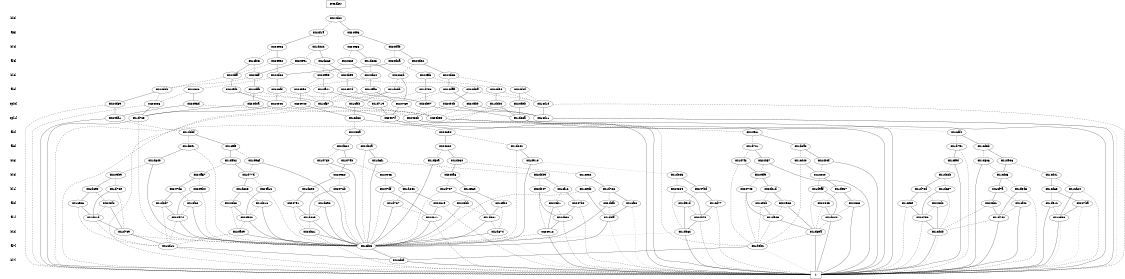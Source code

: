 digraph "DD" {
size = "7.5,10"
center = true;
edge [dir = none];
{ node [shape = plaintext];
  edge [style = invis];
  "CONST NODES" [style = invis];
" b[5] " -> " a[5] " -> " b[4] " -> " a[4] " -> " b[6] " -> " a[6] " -> " op[0] " -> " op[1] " -> " a[2] " -> " a[3] " -> " b[3] " -> " b[0] " -> " b[1] " -> " a[0] " -> " a[1] " -> " b[2] " -> " a[7] " -> " b[7] " -> "CONST NODES"; 
}
{ rank = same; node [shape = box]; edge [style = invis];
"  overflow  "; }
{ rank = same; " b[5] ";
"0x24dc2";
}
{ rank = same; " a[5] ";
"0x24f1a";
"0x24de6";
}
{ rank = same; " b[4] ";
"0x24e88";
"0x24dae";
"0x1d02c";
"0x24ee8";
}
{ rank = same; " a[4] ";
"0x24de2";
"0x24e91";
"0x1d86e";
"0x1d603";
"0x24d2a";
"0x24ee2";
"0x1cf05";
"0x24cce";
}
{ rank = same; " b[6] ";
"0x24be9";
"0x24d88";
"0x24ef6";
"0x24c3d";
"0x24cff";
"0x24dff";
"0x24e95";
"0x24d65";
"0x24d64";
}
{ rank = same; " a[6] ";
"0x24e98";
"0x24a21";
"0x24e7d";
"0x24d2b";
"0x1d0dd";
"0x24ea6";
"0x24daa";
"0x24c8c";
"0x24de4";
"0x24ef0";
"0x1d753";
"0x24d2f";
"0x24cfd";
"0x24dfb";
"0x24d5a";
}
{ rank = same; " op[0] ";
"0x24deb";
"0x1d0b0";
"0x24be7";
"0x1cfd4";
"0x1d719";
"0x24d0a";
"0x24940";
"0x24ebe";
"0x24e5d";
"0x24759";
"0x24e4c";
"0x1cd1e";
"0x24d89";
"0x24e4b";
"0x1cf57";
"0x24c06";
}
{ rank = same; " op[1] ";
"0x24b53";
"0x24c7f";
"0x24dd1";
"0x248cb";
"0x1cd32";
"0x1d7c5";
"0x1d68a";
"0x1cd11";
}
{ rank = same; " a[2] ";
"0x1d8bf";
"0x1cdf4";
"0x249c1";
"0x24894";
"0x2485a";
}
{ rank = same; " a[3] ";
"0x1d642";
"0x24b2a";
"0x1d791";
"0x1d8a3";
"0x24802";
"0x1d5e1";
"0x1cefe";
"0x1cd5b";
"0x1d701";
"0x24b32";
}
{ rank = same; " b[3] ";
"0x1d8c6";
"0x24b4f";
"0x24b57";
"0x1d030";
"0x1d7f2";
"0x1d73b";
"0x1d906";
"0x1d5ca";
"0x1d910";
"0x1d9b2";
"0x1d64b";
"0x1d6f1";
"0x1cfed";
"0x1d96f";
"0x1cd40";
"0x1d7eb";
}
{ rank = same; " b[0] ";
"0x24bb9";
"0x1ce02";
"0x249b9";
"0x249f9";
"0x1d02b";
"0x24930";
"0x1d003";
"0x1cec9";
"0x24a57";
"0x1cd41";
"0x24943";
"0x1d77d";
"0x24ca6";
"0x1cdc3";
}
{ rank = same; " b[1] ";
"0x1d890";
"0x247d8";
"0x1d728";
"0x1d637";
"0x24a1c";
"0x1d957";
"0x1d76e";
"0x1d707";
"0x249b0";
"0x1d5d3";
"0x1ce4b";
"0x1d64c";
"0x24884";
"0x1cf1c";
"0x247bd";
"0x24743";
"0x1ce69";
"0x1d9af";
"0x1d78d";
"0x1cf7a";
"0x24b47";
"0x1cd65";
"0x1d6e0";
"0x2472b";
"0x1cd24";
"0x247df";
"0x24b1d";
"0x1d825";
}
{ rank = same; " a[0] ";
"0x24bfb";
"0x1cece";
"0x248bb";
"0x24963";
"0x1ce06";
"0x1ceb8";
"0x1d91c";
"0x1d767";
"0x1d898";
"0x248b8";
"0x1d0d7";
"0x24c19";
"0x247b8";
"0x1cd77";
"0x24cb1";
"0x1cf66";
"0x1ce3b";
"0x248f2";
"0x1cf42";
"0x24cc3";
"0x24cbc";
"0x247e1";
"0x1cf8c";
"0x24845";
"0x1d016";
"0x24cd2";
"0x247ba";
"0x1d91d";
}
{ rank = same; " a[1] ";
"0x24b3c";
"0x1d742";
"0x2475c";
"0x24c11";
"0x1d8ff";
"0x1d01d";
"0x24b73";
"0x1d061";
"0x24974";
"0x1d8c5";
"0x2490c";
"0x1cd08";
"0x1d842";
"0x1d943";
}
{ rank = same; " b[2] ";
"0x24b81";
"0x1d674";
"0x1d69a";
"0x1d98c";
"0x24912";
"0x1d7c9";
"0x24a09";
"0x1cd0b";
}
{ rank = same; " a[7] ";
"0x1d9bc";
"0x1cd1c";
"0x1cf25";
}
{ rank = same; " b[7] ";
"0x1cd0f";
}
{ rank = same; "CONST NODES";
{ node [shape = box]; "0x1ccfc";
}
}
"  overflow  " -> "0x24dc2" [style = dotted];
"0x24dc2" -> "0x24de6";
"0x24dc2" -> "0x24f1a" [style = dashed];
"0x24f1a" -> "0x24ee8";
"0x24f1a" -> "0x1d02c" [style = dashed];
"0x24de6" -> "0x24dae";
"0x24de6" -> "0x24e88" [style = dashed];
"0x24e88" -> "0x1d603";
"0x24e88" -> "0x24cce" [style = dashed];
"0x24dae" -> "0x24de2";
"0x24dae" -> "0x24d2a" [style = dashed];
"0x1d02c" -> "0x1d86e";
"0x1d02c" -> "0x24e91" [style = dashed];
"0x24ee8" -> "0x24ee2";
"0x24ee8" -> "0x1cf05" [style = dashed];
"0x24de2" -> "0x24d65";
"0x24de2" -> "0x24c3d" [style = dashed];
"0x24e91" -> "0x24cff";
"0x24e91" -> "0x24be9" [style = dashed];
"0x1d86e" -> "0x24be9";
"0x1d86e" -> "0x24e95" [style = dashed];
"0x1d603" -> "0x24c3d";
"0x1d603" -> "0x24d64" [style = dashed];
"0x24d2a" -> "0x24d88";
"0x24d2a" -> "0x24ef6" [style = dashed];
"0x24ee2" -> "0x24d88";
"0x24ee2" -> "0x24dff" [style = dashed];
"0x1cf05" -> "0x24dff";
"0x1cf05" -> "0x24cff" [style = dashed];
"0x24cce" -> "0x24d64";
"0x24cce" -> "0x24e95" [style = dashed];
"0x24be9" -> "0x24e7d";
"0x24be9" -> "0x24de4" [style = dashed];
"0x24d88" -> "0x24cfd";
"0x24d88" -> "0x24c8c" [style = dashed];
"0x24ef6" -> "0x1d753";
"0x24ef6" -> "0x24d5a" [style = dashed];
"0x24c3d" -> "0x24759";
"0x24c3d" -> "0x1d0dd" [style = dashed];
"0x24cff" -> "0x24dfb";
"0x24cff" -> "0x24d2b" [style = dashed];
"0x24dff" -> "0x24ef0";
"0x24dff" -> "0x24d2b" [style = dashed];
"0x24e95" -> "0x24a21";
"0x24e95" -> "0x24e98" [style = dashed];
"0x24d65" -> "0x24daa";
"0x24d65" -> "0x24d2f" [style = dashed];
"0x24d64" -> "0x24ea6";
"0x24d64" -> "0x24e98" [style = dashed];
"0x24e98" -> "0x24940";
"0x24e98" -> "0x1cf57" [style = dashed];
"0x24a21" -> "0x1d719";
"0x24a21" -> "0x1cf57" [style = dashed];
"0x24e7d" -> "0x24be7";
"0x24e7d" -> "0x1cf57" [style = dashed];
"0x24d2b" -> "0x24d89";
"0x24d2b" -> "0x24c06" [style = dashed];
"0x1d0dd" -> "0x1cfd4";
"0x1d0dd" -> "0x1cf57" [style = dashed];
"0x24ea6" -> "0x24759";
"0x24ea6" -> "0x1cf57" [style = dashed];
"0x24daa" -> "0x24ebe";
"0x24daa" -> "0x24759" [style = dashed];
"0x24c8c" -> "0x24e5d";
"0x24c8c" -> "0x24c06" [style = dashed];
"0x24de4" -> "0x1d0b0";
"0x24de4" -> "0x1cd1e" [style = dashed];
"0x24ef0" -> "0x24e4c";
"0x24ef0" -> "0x1cf57" [style = dashed];
"0x1d753" -> "0x24be7";
"0x1d753" -> "0x1d719" [style = dashed];
"0x24d2f" -> "0x24deb";
"0x24d2f" -> "0x1cd1e" [style = dashed];
"0x24cfd" -> "0x24e4c";
"0x24cfd" -> "0x24759" [style = dashed];
"0x24dfb" -> "0x24d0a";
"0x24dfb" -> "0x1cf57" [style = dashed];
"0x24d5a" -> "0x24e4b";
"0x24d5a" -> "0x1cd1e" [style = dashed];
"0x24deb" -> "0x1d68a";
"0x24deb" -> "0x24b53" [style = dashed];
"0x1d0b0" -> "0x1d68a";
"0x1d0b0" -> "0x1ccfc" [style = dashed];
"0x24be7" -> "0x1cd11";
"0x24be7" -> "0x248cb" [style = dashed];
"0x1cfd4" -> "0x1cd32";
"0x1cfd4" -> "0x24b53" [style = dashed];
"0x1d719" -> "0x24c7f";
"0x1d719" -> "0x248cb" [style = dashed];
"0x24d0a" -> "0x1d7c5";
"0x24d0a" -> "0x248cb" [style = dashed];
"0x24940" -> "0x1cd32";
"0x24940" -> "0x1ccfc" [style = dashed];
"0x24ebe" -> "0x1cd11";
"0x24ebe" -> "0x24b53" [style = dashed];
"0x24e5d" -> "0x24dd1";
"0x24e5d" -> "0x24b53" [style = dashed];
"0x24759" -> "0x24c7f";
"0x24759" -> "0x24b53" [style = dashed];
"0x24e4c" -> "0x1d7c5";
"0x24e4c" -> "0x24b53" [style = dashed];
"0x1cd1e" -> "0x1cd11";
"0x1cd1e" -> "0x1ccfc" [style = dashed];
"0x24d89" -> "0x24dd1";
"0x24d89" -> "0x1ccfc" [style = dashed];
"0x24e4b" -> "0x1d68a";
"0x24e4b" -> "0x248cb" [style = dashed];
"0x1cf57" -> "0x24c7f";
"0x1cf57" -> "0x1ccfc" [style = dashed];
"0x24c06" -> "0x1d7c5";
"0x24c06" -> "0x1ccfc" [style = dashed];
"0x24b53" -> "0x1ccfc";
"0x24b53" -> "0x249c1" [style = dashed];
"0x24c7f" -> "0x1ccfc";
"0x24c7f" -> "0x24894" [style = dashed];
"0x24dd1" -> "0x1ccfc";
"0x24dd1" -> "0x1d8bf" [style = dashed];
"0x248cb" -> "0x1ccfc";
"0x248cb" -> "0x1d9bc" [style = dashed];
"0x1cd32" -> "0x1ccfc";
"0x1cd32" -> "0x2485a" [style = dashed];
"0x1d7c5" -> "0x1ccfc";
"0x1d7c5" -> "0x1cf25" [style = dashed];
"0x1d68a" -> "0x1ccfc";
"0x1d68a" -> "0x1cdf4" [style = dotted];
"0x1cd11" -> "0x1ccfc";
"0x1cd11" -> "0x1ccfc" [style = dotted];
"0x1d8bf" -> "0x1cefe";
"0x1d8bf" -> "0x1d5e1" [style = dashed];
"0x1cdf4" -> "0x1cd5b";
"0x1cdf4" -> "0x1d791" [style = dashed];
"0x249c1" -> "0x1d8a3";
"0x249c1" -> "0x1d701" [style = dashed];
"0x24894" -> "0x24802";
"0x24894" -> "0x1d642" [style = dashed];
"0x2485a" -> "0x24b32";
"0x2485a" -> "0x24b2a" [style = dashed];
"0x1d642" -> "0x1d910";
"0x1d642" -> "0x1cf25" [style = dashed];
"0x24b2a" -> "0x1d6f1";
"0x24b2a" -> "0x1cf25" [style = dashed];
"0x1d791" -> "0x1cfed";
"0x1d791" -> "0x1ccfc" [style = dashed];
"0x1d8a3" -> "0x24b4f";
"0x1d8a3" -> "0x1cd40" [style = dashed];
"0x24802" -> "0x1d030";
"0x24802" -> "0x1d5ca" [style = dashed];
"0x1d5e1" -> "0x1d64b";
"0x1d5e1" -> "0x1cf25" [style = dashed];
"0x1cefe" -> "0x1d9b2";
"0x1cefe" -> "0x1d96f" [style = dashed];
"0x1cd5b" -> "0x1d906";
"0x1cd5b" -> "0x1d8c6" [style = dashed];
"0x1d701" -> "0x24b57";
"0x1d701" -> "0x1d7f2" [style = dashed];
"0x24b32" -> "0x1d7eb";
"0x24b32" -> "0x1d73b" [style = dashed];
"0x1d8c6" -> "0x1ccfc";
"0x1d8c6" -> "0x1cdc3" [style = dashed];
"0x24b4f" -> "0x1ccfc";
"0x24b4f" -> "0x1cec9" [style = dashed];
"0x24b57" -> "0x1ccfc";
"0x24b57" -> "0x249f9" [style = dashed];
"0x1d030" -> "0x24ca6";
"0x1d030" -> "0x1ce02" [style = dashed];
"0x1d7f2" -> "0x249f9";
"0x1d7f2" -> "0x1d9bc" [style = dashed];
"0x1d73b" -> "0x1cf25";
"0x1d73b" -> "0x24930" [style = dashed];
"0x1d906" -> "0x1cdc3";
"0x1d906" -> "0x1cd41" [style = dashed];
"0x1d5ca" -> "0x1cf25";
"0x1d5ca" -> "0x24ca6" [style = dashed];
"0x1d910" -> "0x1cf25";
"0x1d910" -> "0x1d003" [style = dotted];
"0x1d9b2" -> "0x1d77d";
"0x1d9b2" -> "0x24a57" [style = dashed];
"0x1d64b" -> "0x1cf25";
"0x1d64b" -> "0x249b9" [style = dashed];
"0x1d6f1" -> "0x1cf25";
"0x1d6f1" -> "0x24bb9" [style = dashed];
"0x1cfed" -> "0x1ccfc";
"0x1cfed" -> "0x1d02b" [style = dotted];
"0x1d96f" -> "0x1cf25";
"0x1d96f" -> "0x1d77d" [style = dashed];
"0x1cd40" -> "0x1cec9";
"0x1cd40" -> "0x1d9bc" [style = dashed];
"0x1d7eb" -> "0x24930";
"0x1d7eb" -> "0x24943" [style = dashed];
"0x24bb9" -> "0x1cf1c";
"0x24bb9" -> "0x24b47" [style = dashed];
"0x1ce02" -> "0x1d728";
"0x1ce02" -> "0x1ce4b" [style = dashed];
"0x249b9" -> "0x1d6e0";
"0x249b9" -> "0x1d76e" [style = dashed];
"0x249f9" -> "0x24b1d";
"0x249f9" -> "0x24743" [style = dashed];
"0x1d02b" -> "0x1d78d";
"0x1d02b" -> "0x1d637" [style = dashed];
"0x24930" -> "0x1d890";
"0x24930" -> "0x2472b" [style = dashed];
"0x1d003" -> "0x247bd";
"0x1d003" -> "0x24884" [style = dashed];
"0x1cec9" -> "0x1d957";
"0x1cec9" -> "0x1d9af" [style = dashed];
"0x24a57" -> "0x247d8";
"0x24a57" -> "0x249b0" [style = dashed];
"0x1cd41" -> "0x1cd65";
"0x1cd41" -> "0x1cd24" [style = dashed];
"0x24943" -> "0x1d64c";
"0x24943" -> "0x247df" [style = dashed];
"0x1d77d" -> "0x1d825";
"0x1d77d" -> "0x24a1c" [style = dashed];
"0x24ca6" -> "0x1ce69";
"0x24ca6" -> "0x1d707" [style = dashed];
"0x1cdc3" -> "0x1cf7a";
"0x1cdc3" -> "0x1d5d3" [style = dashed];
"0x1d890" -> "0x247e1";
"0x1d890" -> "0x1d898" [style = dashed];
"0x247d8" -> "0x1d0d7";
"0x247d8" -> "0x1cf66" [style = dashed];
"0x1d728" -> "0x1cf8c";
"0x1d728" -> "0x24bfb" [style = dashed];
"0x1d637" -> "0x2475c";
"0x1d637" -> "0x1cd0b" [style = dashed];
"0x24a1c" -> "0x2490c";
"0x24a1c" -> "0x1cf25" [style = dashed];
"0x1d957" -> "0x24cc3";
"0x1d957" -> "0x24845" [style = dashed];
"0x1d76e" -> "0x1d01d";
"0x1d76e" -> "0x1d7c9" [style = dashed];
"0x1d707" -> "0x1d061";
"0x1d707" -> "0x1cf25" [style = dashed];
"0x249b0" -> "0x24974";
"0x249b0" -> "0x1cf25" [style = dashed];
"0x1d5d3" -> "0x1d742";
"0x1d5d3" -> "0x1ccfc" [style = dashed];
"0x1ce4b" -> "0x1d8ff";
"0x1ce4b" -> "0x1cf25" [style = dashed];
"0x1d64c" -> "0x24c19";
"0x1d64c" -> "0x1d767" [style = dashed];
"0x24884" -> "0x24b73";
"0x24884" -> "0x1d98c" [style = dashed];
"0x1cf1c" -> "0x247b8";
"0x1cf1c" -> "0x24cb1" [style = dashed];
"0x247bd" -> "0x1cd77";
"0x247bd" -> "0x1d91d" [style = dashed];
"0x24743" -> "0x1d943";
"0x24743" -> "0x1d9bc" [style = dashed];
"0x1ce69" -> "0x1ceb8";
"0x1ce69" -> "0x248bb" [style = dashed];
"0x1d9af" -> "0x1d842";
"0x1d9af" -> "0x1d69a" [style = dashed];
"0x1d78d" -> "0x1cece";
"0x1d78d" -> "0x24cd2" [style = dashed];
"0x1cf7a" -> "0x24cbc";
"0x1cf7a" -> "0x1cf42" [style = dashed];
"0x24b47" -> "0x24b3c";
"0x24b47" -> "0x24912" [style = dashed];
"0x1cd65" -> "0x247ba";
"0x1cd65" -> "0x1d91c" [style = dashed];
"0x1d6e0" -> "0x1ce06";
"0x1d6e0" -> "0x248f2" [style = dashed];
"0x2472b" -> "0x1d8c5";
"0x2472b" -> "0x1cf25" [style = dashed];
"0x1cd24" -> "0x1cd08";
"0x1cd24" -> "0x1ccfc" [style = dashed];
"0x247df" -> "0x24c11";
"0x247df" -> "0x1cf25" [style = dashed];
"0x24b1d" -> "0x24963";
"0x24b1d" -> "0x1ce3b" [style = dashed];
"0x1d825" -> "0x248b8";
"0x1d825" -> "0x1d016" [style = dashed];
"0x24bfb" -> "0x1cf25";
"0x24bfb" -> "0x1d8ff" [style = dashed];
"0x1cece" -> "0x2475c";
"0x1cece" -> "0x1ccfc" [style = dashed];
"0x248bb" -> "0x1cf25";
"0x248bb" -> "0x1d061" [style = dashed];
"0x24963" -> "0x1d69a";
"0x24963" -> "0x1d943" [style = dashed];
"0x1ce06" -> "0x1d01d";
"0x1ce06" -> "0x1cd1c" [style = dashed];
"0x1ceb8" -> "0x1d061";
"0x1ceb8" -> "0x1d674" [style = dashed];
"0x1d91c" -> "0x1ccfc";
"0x1d91c" -> "0x1cd08" [style = dashed];
"0x1d767" -> "0x1cf25";
"0x1d767" -> "0x24c11" [style = dashed];
"0x1d898" -> "0x1cf25";
"0x1d898" -> "0x1d8c5" [style = dashed];
"0x248b8" -> "0x2490c";
"0x248b8" -> "0x24a09" [style = dashed];
"0x1d0d7" -> "0x24974";
"0x1d0d7" -> "0x1cd1c" [style = dashed];
"0x24c19" -> "0x24c11";
"0x24c19" -> "0x1ccfc" [style = dashed];
"0x247b8" -> "0x24b3c";
"0x247b8" -> "0x1ccfc" [style = dashed];
"0x1cd77" -> "0x24b73";
"0x1cd77" -> "0x1ccfc" [style = dashed];
"0x24cb1" -> "0x24912";
"0x24cb1" -> "0x24b3c" [style = dashed];
"0x1cf66" -> "0x1cf25";
"0x1cf66" -> "0x24974" [style = dashed];
"0x1ce3b" -> "0x1d943";
"0x1ce3b" -> "0x1d9bc" [style = dashed];
"0x248f2" -> "0x1d7c9";
"0x248f2" -> "0x1d01d" [style = dashed];
"0x1cf42" -> "0x1ccfc";
"0x1cf42" -> "0x1d742" [style = dashed];
"0x24cc3" -> "0x1ccfc";
"0x24cc3" -> "0x1d842" [style = dashed];
"0x24cbc" -> "0x1d742";
"0x24cbc" -> "0x1cd0b" [style = dashed];
"0x247e1" -> "0x1d8c5";
"0x247e1" -> "0x24b81" [style = dashed];
"0x1cf8c" -> "0x1d8ff";
"0x1cf8c" -> "0x1ccfc" [style = dotted];
"0x24845" -> "0x1d842";
"0x24845" -> "0x1d69a" [style = dashed];
"0x1d016" -> "0x1cf25";
"0x1d016" -> "0x2490c" [style = dashed];
"0x24cd2" -> "0x1cd0b";
"0x24cd2" -> "0x2475c" [style = dashed];
"0x247ba" -> "0x1cd08";
"0x247ba" -> "0x1ccfc" [style = dotted];
"0x1d91d" -> "0x1d98c";
"0x1d91d" -> "0x24b73" [style = dashed];
"0x24b3c" -> "0x24912";
"0x24b3c" -> "0x1ccfc" [style = dashed];
"0x1d742" -> "0x1ccfc";
"0x1d742" -> "0x1cd0b" [style = dashed];
"0x2475c" -> "0x1cd0b";
"0x2475c" -> "0x1ccfc" [style = dashed];
"0x24c11" -> "0x1cf25";
"0x24c11" -> "0x1ccfc" [style = dashed];
"0x1d8ff" -> "0x1cf25";
"0x1d8ff" -> "0x1ccfc" [style = dotted];
"0x1d01d" -> "0x1d7c9";
"0x1d01d" -> "0x1cd1c" [style = dashed];
"0x24b73" -> "0x1d98c";
"0x24b73" -> "0x1ccfc" [style = dashed];
"0x1d061" -> "0x1cf25";
"0x1d061" -> "0x1d674" [style = dashed];
"0x24974" -> "0x1cf25";
"0x24974" -> "0x1cd1c" [style = dashed];
"0x1d8c5" -> "0x1cf25";
"0x1d8c5" -> "0x24b81" [style = dashed];
"0x2490c" -> "0x1cf25";
"0x2490c" -> "0x24a09" [style = dashed];
"0x1cd08" -> "0x1ccfc";
"0x1cd08" -> "0x1ccfc" [style = dotted];
"0x1d842" -> "0x1ccfc";
"0x1d842" -> "0x1d69a" [style = dashed];
"0x1d943" -> "0x1d69a";
"0x1d943" -> "0x1d9bc" [style = dashed];
"0x24b81" -> "0x1cf25";
"0x24b81" -> "0x1ccfc" [style = dashed];
"0x1d674" -> "0x1cf25";
"0x1d674" -> "0x1ccfc" [style = dotted];
"0x1d69a" -> "0x1ccfc";
"0x1d69a" -> "0x1d9bc" [style = dashed];
"0x1d98c" -> "0x1ccfc";
"0x1d98c" -> "0x1cf25" [style = dotted];
"0x24912" -> "0x1ccfc";
"0x24912" -> "0x1cf25" [style = dashed];
"0x1d7c9" -> "0x1cd1c";
"0x1d7c9" -> "0x1cf25" [style = dashed];
"0x24a09" -> "0x1cf25";
"0x24a09" -> "0x1cd1c" [style = dashed];
"0x1cd0b" -> "0x1ccfc";
"0x1cd0b" -> "0x1ccfc" [style = dotted];
"0x1d9bc" -> "0x1cd0f";
"0x1d9bc" -> "0x1ccfc" [style = dotted];
"0x1cd1c" -> "0x1cd0f";
"0x1cd1c" -> "0x1ccfc" [style = dashed];
"0x1cf25" -> "0x1cd0f";
"0x1cf25" -> "0x1cd0f" [style = dotted];
"0x1cd0f" -> "0x1ccfc";
"0x1cd0f" -> "0x1ccfc" [style = dotted];
"0x1ccfc" [label = "1"];
}
